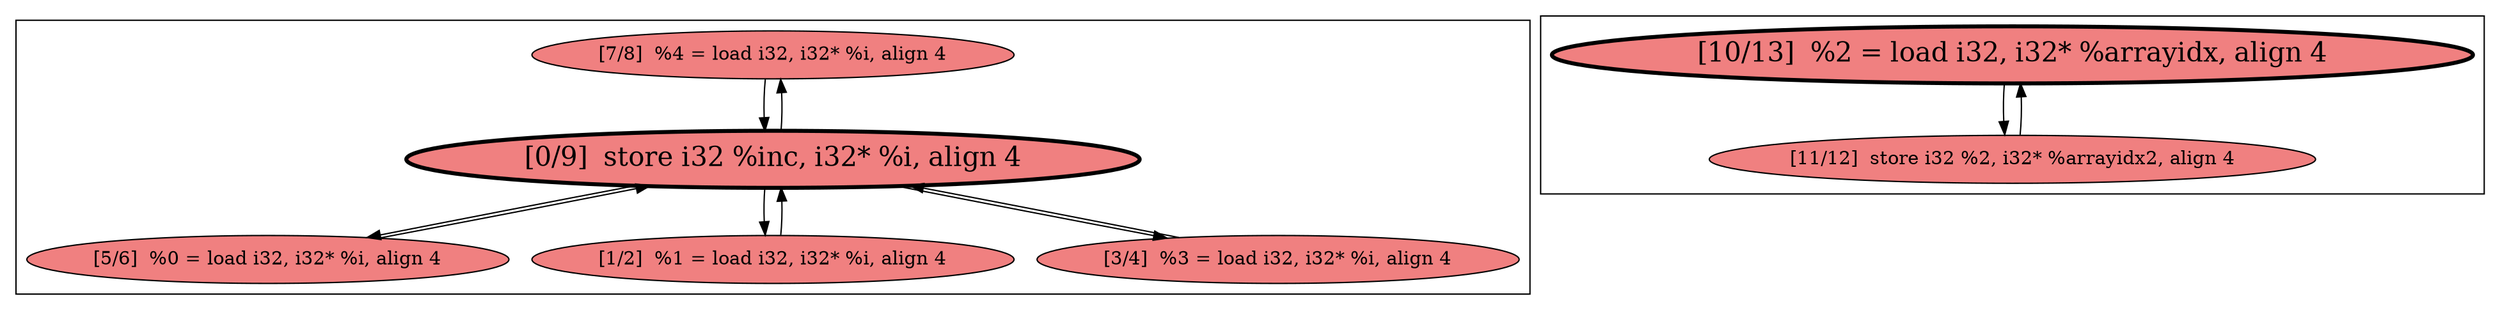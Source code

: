 
digraph G {



node62->node64 [ ]
node64->node63 [ ]
node68->node67 [ ]
node66->node64 [ ]
node64->node65 [ ]
node65->node64 [ ]
node63->node64 [ ]
node67->node68 [ ]
node64->node62 [ ]
node64->node66 [ ]


subgraph cluster1 {


node68 [penwidth=3.0,fontsize=20,fillcolor=lightcoral,label="[10/13]  %2 = load i32, i32* %arrayidx, align 4",shape=ellipse,style=filled ]
node67 [fillcolor=lightcoral,label="[11/12]  store i32 %2, i32* %arrayidx2, align 4",shape=ellipse,style=filled ]



}

subgraph cluster0 {


node66 [fillcolor=lightcoral,label="[1/2]  %1 = load i32, i32* %i, align 4",shape=ellipse,style=filled ]
node65 [fillcolor=lightcoral,label="[3/4]  %3 = load i32, i32* %i, align 4",shape=ellipse,style=filled ]
node64 [penwidth=3.0,fontsize=20,fillcolor=lightcoral,label="[0/9]  store i32 %inc, i32* %i, align 4",shape=ellipse,style=filled ]
node62 [fillcolor=lightcoral,label="[7/8]  %4 = load i32, i32* %i, align 4",shape=ellipse,style=filled ]
node63 [fillcolor=lightcoral,label="[5/6]  %0 = load i32, i32* %i, align 4",shape=ellipse,style=filled ]



}

}
